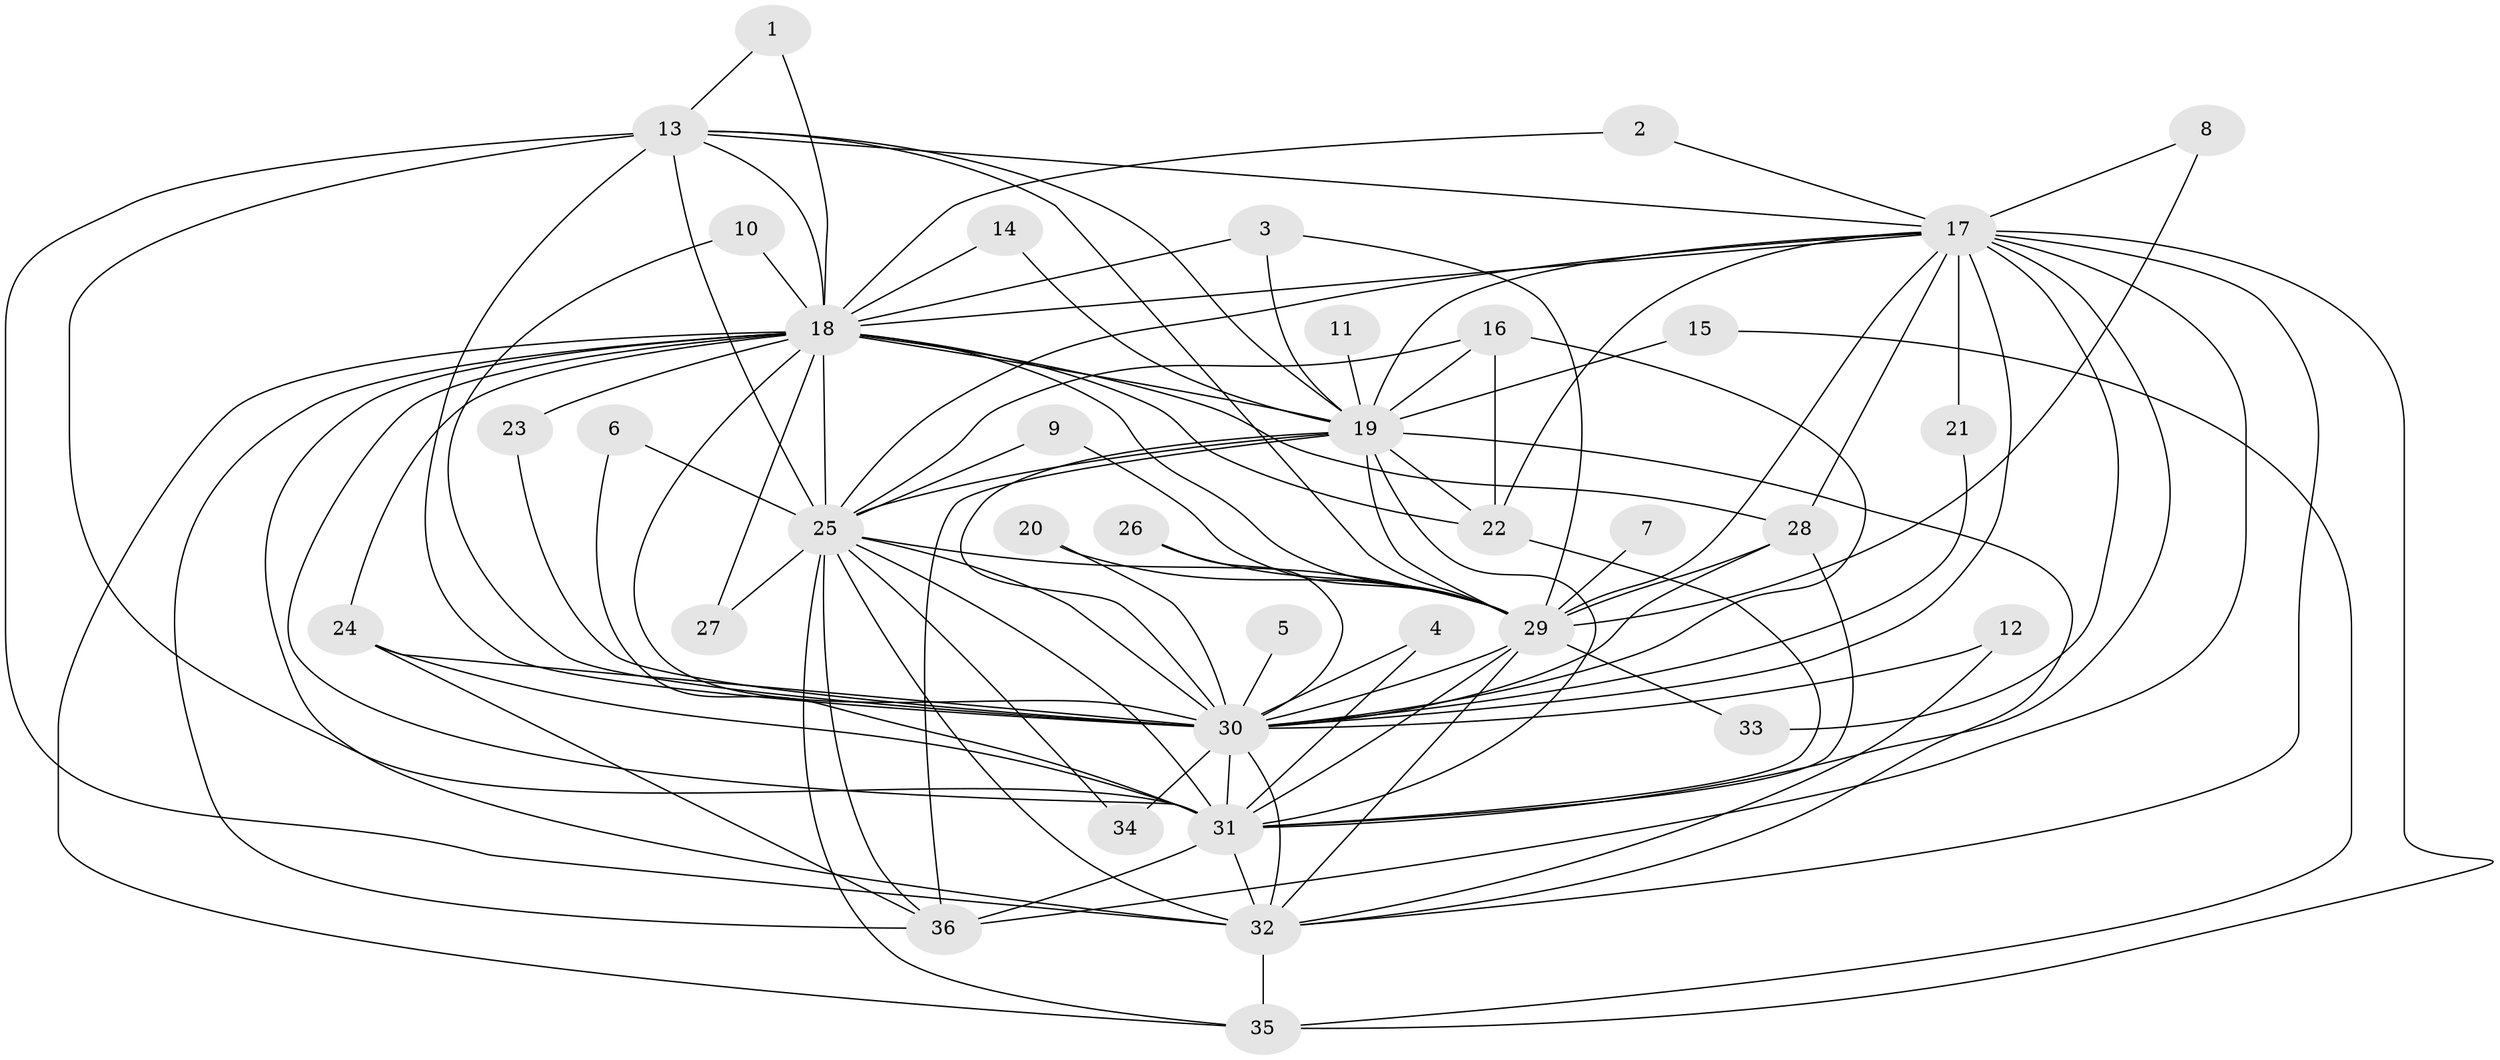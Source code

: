 // original degree distribution, {20: 0.027777777777777776, 14: 0.013888888888888888, 18: 0.013888888888888888, 23: 0.013888888888888888, 16: 0.013888888888888888, 17: 0.027777777777777776, 21: 0.013888888888888888, 15: 0.013888888888888888, 4: 0.05555555555555555, 2: 0.6527777777777778, 3: 0.08333333333333333, 6: 0.027777777777777776, 7: 0.013888888888888888, 5: 0.027777777777777776}
// Generated by graph-tools (version 1.1) at 2025/49/03/09/25 03:49:30]
// undirected, 36 vertices, 102 edges
graph export_dot {
graph [start="1"]
  node [color=gray90,style=filled];
  1;
  2;
  3;
  4;
  5;
  6;
  7;
  8;
  9;
  10;
  11;
  12;
  13;
  14;
  15;
  16;
  17;
  18;
  19;
  20;
  21;
  22;
  23;
  24;
  25;
  26;
  27;
  28;
  29;
  30;
  31;
  32;
  33;
  34;
  35;
  36;
  1 -- 13 [weight=1.0];
  1 -- 18 [weight=1.0];
  2 -- 17 [weight=1.0];
  2 -- 18 [weight=1.0];
  3 -- 18 [weight=1.0];
  3 -- 19 [weight=1.0];
  3 -- 29 [weight=1.0];
  4 -- 30 [weight=1.0];
  4 -- 31 [weight=1.0];
  5 -- 30 [weight=2.0];
  6 -- 25 [weight=1.0];
  6 -- 31 [weight=1.0];
  7 -- 29 [weight=2.0];
  8 -- 17 [weight=1.0];
  8 -- 29 [weight=1.0];
  9 -- 25 [weight=1.0];
  9 -- 29 [weight=1.0];
  10 -- 18 [weight=1.0];
  10 -- 30 [weight=1.0];
  11 -- 19 [weight=1.0];
  12 -- 30 [weight=1.0];
  12 -- 32 [weight=1.0];
  13 -- 17 [weight=1.0];
  13 -- 18 [weight=1.0];
  13 -- 19 [weight=2.0];
  13 -- 25 [weight=2.0];
  13 -- 29 [weight=1.0];
  13 -- 30 [weight=3.0];
  13 -- 31 [weight=2.0];
  13 -- 32 [weight=1.0];
  14 -- 18 [weight=1.0];
  14 -- 19 [weight=1.0];
  15 -- 19 [weight=1.0];
  15 -- 35 [weight=1.0];
  16 -- 19 [weight=1.0];
  16 -- 22 [weight=1.0];
  16 -- 25 [weight=1.0];
  16 -- 30 [weight=1.0];
  17 -- 18 [weight=2.0];
  17 -- 19 [weight=1.0];
  17 -- 21 [weight=1.0];
  17 -- 22 [weight=1.0];
  17 -- 25 [weight=1.0];
  17 -- 28 [weight=1.0];
  17 -- 29 [weight=2.0];
  17 -- 30 [weight=3.0];
  17 -- 31 [weight=1.0];
  17 -- 32 [weight=2.0];
  17 -- 33 [weight=1.0];
  17 -- 35 [weight=1.0];
  17 -- 36 [weight=1.0];
  18 -- 19 [weight=1.0];
  18 -- 22 [weight=1.0];
  18 -- 23 [weight=1.0];
  18 -- 24 [weight=1.0];
  18 -- 25 [weight=1.0];
  18 -- 27 [weight=1.0];
  18 -- 28 [weight=1.0];
  18 -- 29 [weight=1.0];
  18 -- 30 [weight=2.0];
  18 -- 31 [weight=1.0];
  18 -- 32 [weight=2.0];
  18 -- 35 [weight=1.0];
  18 -- 36 [weight=1.0];
  19 -- 22 [weight=1.0];
  19 -- 25 [weight=1.0];
  19 -- 29 [weight=2.0];
  19 -- 30 [weight=3.0];
  19 -- 31 [weight=1.0];
  19 -- 32 [weight=1.0];
  19 -- 36 [weight=1.0];
  20 -- 29 [weight=1.0];
  20 -- 30 [weight=2.0];
  21 -- 30 [weight=1.0];
  22 -- 31 [weight=1.0];
  23 -- 30 [weight=1.0];
  24 -- 30 [weight=1.0];
  24 -- 31 [weight=1.0];
  24 -- 36 [weight=1.0];
  25 -- 27 [weight=1.0];
  25 -- 29 [weight=2.0];
  25 -- 30 [weight=2.0];
  25 -- 31 [weight=1.0];
  25 -- 32 [weight=3.0];
  25 -- 34 [weight=1.0];
  25 -- 35 [weight=1.0];
  25 -- 36 [weight=1.0];
  26 -- 29 [weight=1.0];
  26 -- 30 [weight=1.0];
  28 -- 29 [weight=1.0];
  28 -- 30 [weight=2.0];
  28 -- 31 [weight=1.0];
  29 -- 30 [weight=3.0];
  29 -- 31 [weight=2.0];
  29 -- 32 [weight=1.0];
  29 -- 33 [weight=1.0];
  30 -- 31 [weight=2.0];
  30 -- 32 [weight=2.0];
  30 -- 34 [weight=1.0];
  31 -- 32 [weight=1.0];
  31 -- 36 [weight=1.0];
  32 -- 35 [weight=1.0];
}
